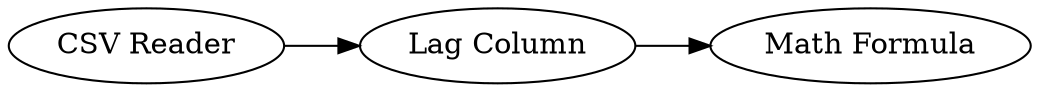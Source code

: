 digraph {
	2 -> 3
	4 -> 2
	4 [label="CSV Reader"]
	3 [label="Math Formula"]
	2 [label="Lag Column"]
	rankdir=LR
}
